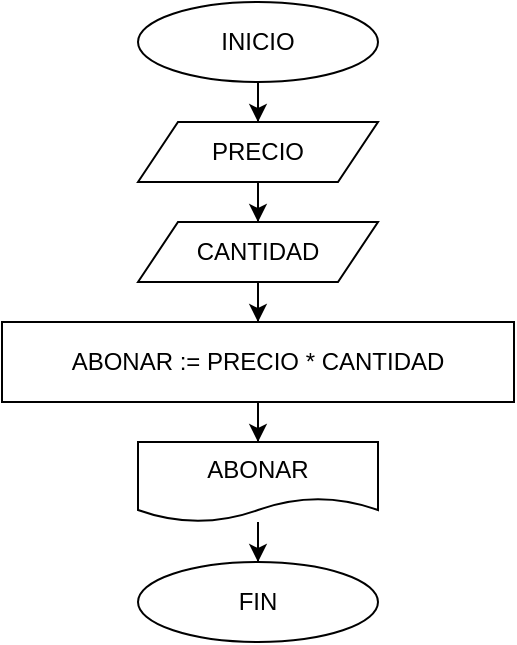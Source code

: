 <mxfile version="24.2.3" type="github">
  <diagram name="Página-1" id="HKMnJRd7V0mAjjE5271p">
    <mxGraphModel dx="961" dy="528" grid="1" gridSize="10" guides="1" tooltips="1" connect="1" arrows="1" fold="1" page="1" pageScale="1" pageWidth="827" pageHeight="1169" math="0" shadow="0">
      <root>
        <mxCell id="0" />
        <mxCell id="1" parent="0" />
        <mxCell id="1r-yqEnqhw9y3_G6ekeF-5" value="" style="edgeStyle=orthogonalEdgeStyle;rounded=0;orthogonalLoop=1;jettySize=auto;html=1;" parent="1" source="1r-yqEnqhw9y3_G6ekeF-1" target="1r-yqEnqhw9y3_G6ekeF-3" edge="1">
          <mxGeometry relative="1" as="geometry" />
        </mxCell>
        <mxCell id="1r-yqEnqhw9y3_G6ekeF-1" value="INICIO" style="ellipse;whiteSpace=wrap;html=1;" parent="1" vertex="1">
          <mxGeometry x="354" y="10" width="120" height="40" as="geometry" />
        </mxCell>
        <mxCell id="1r-yqEnqhw9y3_G6ekeF-9" value="" style="edgeStyle=orthogonalEdgeStyle;rounded=0;orthogonalLoop=1;jettySize=auto;html=1;" parent="1" source="1r-yqEnqhw9y3_G6ekeF-2" target="1r-yqEnqhw9y3_G6ekeF-8" edge="1">
          <mxGeometry relative="1" as="geometry" />
        </mxCell>
        <mxCell id="1r-yqEnqhw9y3_G6ekeF-2" value="CANTIDAD" style="shape=parallelogram;perimeter=parallelogramPerimeter;whiteSpace=wrap;html=1;fixedSize=1;" parent="1" vertex="1">
          <mxGeometry x="354" y="120" width="120" height="30" as="geometry" />
        </mxCell>
        <mxCell id="1r-yqEnqhw9y3_G6ekeF-6" value="" style="edgeStyle=orthogonalEdgeStyle;rounded=0;orthogonalLoop=1;jettySize=auto;html=1;" parent="1" source="1r-yqEnqhw9y3_G6ekeF-3" target="1r-yqEnqhw9y3_G6ekeF-2" edge="1">
          <mxGeometry relative="1" as="geometry" />
        </mxCell>
        <mxCell id="1r-yqEnqhw9y3_G6ekeF-3" value="PRECIO" style="shape=parallelogram;perimeter=parallelogramPerimeter;whiteSpace=wrap;html=1;fixedSize=1;" parent="1" vertex="1">
          <mxGeometry x="354" y="70" width="120" height="30" as="geometry" />
        </mxCell>
        <mxCell id="1r-yqEnqhw9y3_G6ekeF-11" value="" style="edgeStyle=orthogonalEdgeStyle;rounded=0;orthogonalLoop=1;jettySize=auto;html=1;" parent="1" source="1r-yqEnqhw9y3_G6ekeF-8" target="1r-yqEnqhw9y3_G6ekeF-10" edge="1">
          <mxGeometry relative="1" as="geometry" />
        </mxCell>
        <mxCell id="1r-yqEnqhw9y3_G6ekeF-8" value="ABONAR := PRECIO * CANTIDAD" style="rounded=0;whiteSpace=wrap;html=1;" parent="1" vertex="1">
          <mxGeometry x="286" y="170" width="256" height="40" as="geometry" />
        </mxCell>
        <mxCell id="1r-yqEnqhw9y3_G6ekeF-13" value="" style="edgeStyle=orthogonalEdgeStyle;rounded=0;orthogonalLoop=1;jettySize=auto;html=1;" parent="1" source="1r-yqEnqhw9y3_G6ekeF-10" target="1r-yqEnqhw9y3_G6ekeF-12" edge="1">
          <mxGeometry relative="1" as="geometry" />
        </mxCell>
        <mxCell id="1r-yqEnqhw9y3_G6ekeF-10" value="ABONAR" style="shape=document;whiteSpace=wrap;html=1;boundedLbl=1;" parent="1" vertex="1">
          <mxGeometry x="354" y="230" width="120" height="40" as="geometry" />
        </mxCell>
        <mxCell id="1r-yqEnqhw9y3_G6ekeF-12" value="FIN" style="ellipse;whiteSpace=wrap;html=1;" parent="1" vertex="1">
          <mxGeometry x="354" y="290" width="120" height="40" as="geometry" />
        </mxCell>
      </root>
    </mxGraphModel>
  </diagram>
</mxfile>

